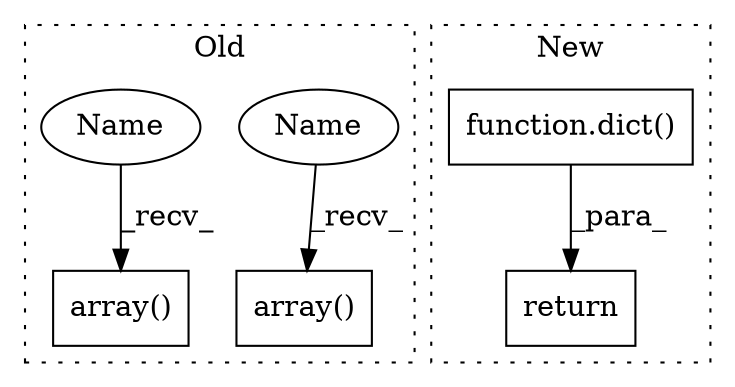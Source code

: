 digraph G {
subgraph cluster0 {
1 [label="array()" a="75" s="2257,2304" l="9,1" shape="box"];
3 [label="array()" a="75" s="2395,2446" l="9,1" shape="box"];
5 [label="Name" a="87" s="2257" l="2" shape="ellipse"];
6 [label="Name" a="87" s="2395" l="2" shape="ellipse"];
label = "Old";
style="dotted";
}
subgraph cluster1 {
2 [label="function.dict()" a="75" s="1349,1390" l="5,1" shape="box"];
4 [label="return" a="93" s="1536" l="7" shape="box"];
label = "New";
style="dotted";
}
2 -> 4 [label="_para_"];
5 -> 1 [label="_recv_"];
6 -> 3 [label="_recv_"];
}